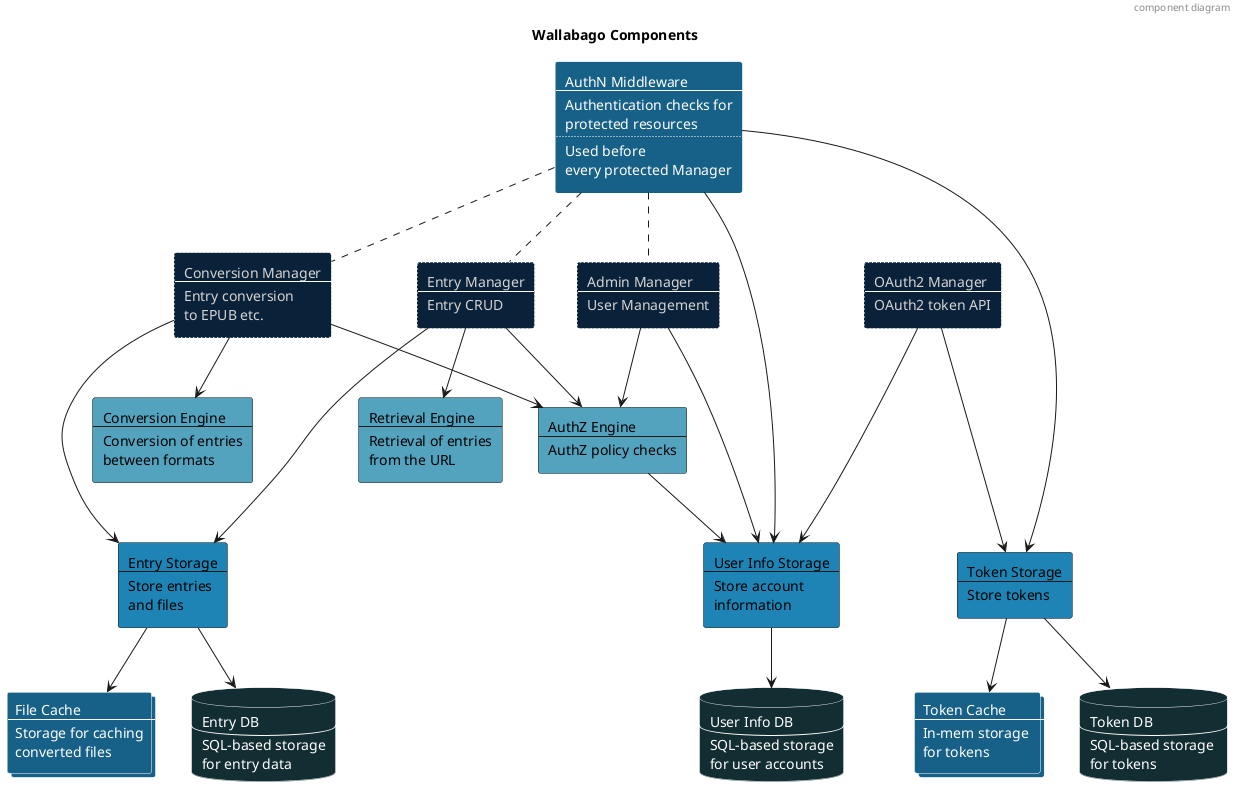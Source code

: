 @startuml architecture-components

title Wallabago Components
header component diagram

!$Manager = "back:0a2239;text:LightGrey;line:white;line.dotted"
!$Engine = "back:53a2be;text:Black"
!$Storage = "back:1d84b5;text:Black"
!$Persistence = "back:132e32;text:White;line:White"
!$Cache = "back:176087;text:White;line:White"
!$Middleware = "back:176087;text:White;line:White"
' Middleware
agent AuthNMiddleware #$Middleware [
    AuthN Middleware
    ----
    Authentication checks for
    protected resources
    ....
    Used before
    every protected Manager
]

' Managers
rectangle AdminManager #$Manager [
    Admin Manager
    ----
    User Management
]

rectangle OAuth2Manager #$Manager [
    OAuth2 Manager
    ----
    OAuth2 token API
]

rectangle EntryManager #$Manager [
    Entry Manager
    ----
    Entry CRUD
]

rectangle ConversionManager #$Manager [
    Conversion Manager
    ----
    Entry conversion
    to EPUB etc.
]

' Engine

rectangle AuthZEngine #$Engine [
    AuthZ Engine
    ----
    AuthZ policy checks
]

rectangle RetrievalEngine #$Engine [
    Retrieval Engine
    ----
    Retrieval of entries
    from the URL
]

rectangle ConversionEngine #$Engine [
    Conversion Engine
    ----
    Conversion of entries
    between formats
]

' Storage

rectangle TokenStorage #$Storage [
    Token Storage
    ----
    Store tokens 
]

rectangle UserInfoStorage #$Storage [
    User Info Storage
    ----
    Store account 
    information 
]

rectangle EntryStorage #$Storage [
    Entry Storage
    ----
    Store entries 
    and files
]

' Data

database UserInfoDB #$Persistence [
    User Info DB
    ----
    SQL-based storage
    for user accounts
]

database TokenDB #$Persistence [
    Token DB
    ----
    SQL-based storage 
    for tokens 
]

collections TokenCache #$Cache [
    Token Cache
    ----
    In-mem storage 
    for tokens
]


database EntriesDB #$Persistence [
    Entry DB
    ----
    SQL-based storage
    for entry data
]

collections EntriesFileCache #$Cache [
    File Cache
    ----
    Storage for caching
    converted files
]

' Connections
' Middleware
AuthNMiddleware ----> TokenStorage
AuthNMiddleware ----> UserInfoStorage

AuthNMiddleware .. AdminManager
AuthNMiddleware .. EntryManager
AuthNMiddleware .. ConversionManager

' Managers
EntryManager --> RetrievalEngine
EntryManager --> AuthZEngine
EntryManager ---> EntryStorage

OAuth2Manager ---> TokenStorage
OAuth2Manager ---> UserInfoStorage

AdminManager --> AuthZEngine
AdminManager ---> UserInfoStorage

ConversionManager --> ConversionEngine
ConversionManager --> AuthZEngine
ConversionManager ---> EntryStorage

' Engines
AuthZEngine --> UserInfoStorage

' Storage
EntryStorage --> EntriesFileCache
EntryStorage --> EntriesDB

UserInfoStorage --> UserInfoDB

TokenStorage --> TokenDB
TokenStorage --> TokenCache
@enduml
